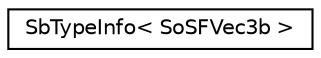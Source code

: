 digraph "Graphical Class Hierarchy"
{
 // LATEX_PDF_SIZE
  edge [fontname="Helvetica",fontsize="10",labelfontname="Helvetica",labelfontsize="10"];
  node [fontname="Helvetica",fontsize="10",shape=record];
  rankdir="LR";
  Node0 [label="SbTypeInfo\< SoSFVec3b \>",height=0.2,width=0.4,color="black", fillcolor="white", style="filled",URL="$structSbTypeInfo_3_01SoSFVec3b_01_4.html",tooltip=" "];
}
